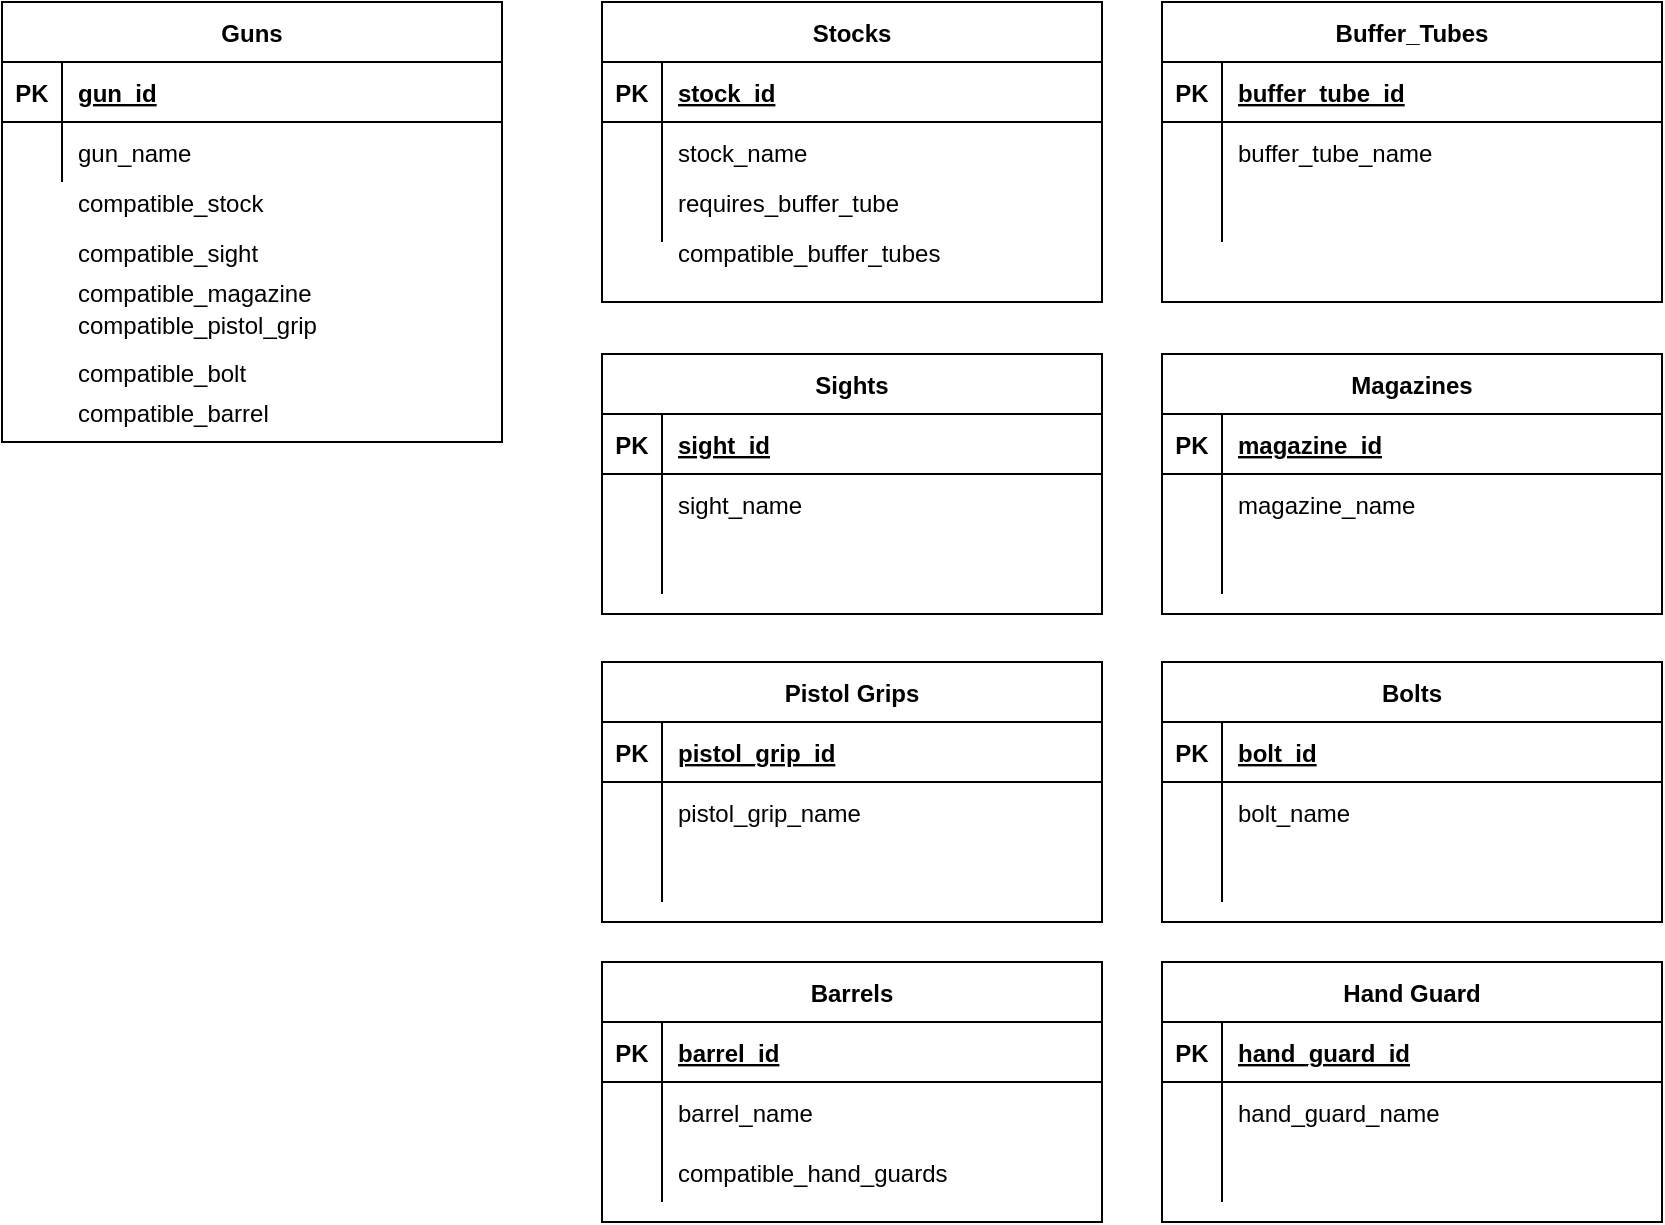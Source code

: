 <mxfile version="14.7.6" type="device"><diagram id="R2lEEEUBdFMjLlhIrx00" name="Page-1"><mxGraphModel dx="1422" dy="780" grid="1" gridSize="10" guides="1" tooltips="1" connect="1" arrows="1" fold="1" page="1" pageScale="1" pageWidth="850" pageHeight="1100" math="0" shadow="0" extFonts="Permanent Marker^https://fonts.googleapis.com/css?family=Permanent+Marker"><root><mxCell id="0"/><mxCell id="1" parent="0"/><mxCell id="C-vyLk0tnHw3VtMMgP7b-2" value="Stocks" style="shape=table;startSize=30;container=1;collapsible=1;childLayout=tableLayout;fixedRows=1;rowLines=0;fontStyle=1;align=center;resizeLast=1;" parent="1" vertex="1"><mxGeometry x="330" y="30" width="250" height="150" as="geometry"/></mxCell><mxCell id="C-vyLk0tnHw3VtMMgP7b-3" value="" style="shape=partialRectangle;collapsible=0;dropTarget=0;pointerEvents=0;fillColor=none;points=[[0,0.5],[1,0.5]];portConstraint=eastwest;top=0;left=0;right=0;bottom=1;" parent="C-vyLk0tnHw3VtMMgP7b-2" vertex="1"><mxGeometry y="30" width="250" height="30" as="geometry"/></mxCell><mxCell id="C-vyLk0tnHw3VtMMgP7b-4" value="PK" style="shape=partialRectangle;overflow=hidden;connectable=0;fillColor=none;top=0;left=0;bottom=0;right=0;fontStyle=1;" parent="C-vyLk0tnHw3VtMMgP7b-3" vertex="1"><mxGeometry width="30" height="30" as="geometry"/></mxCell><mxCell id="C-vyLk0tnHw3VtMMgP7b-5" value="stock_id" style="shape=partialRectangle;overflow=hidden;connectable=0;fillColor=none;top=0;left=0;bottom=0;right=0;align=left;spacingLeft=6;fontStyle=5;" parent="C-vyLk0tnHw3VtMMgP7b-3" vertex="1"><mxGeometry x="30" width="220" height="30" as="geometry"/></mxCell><mxCell id="C-vyLk0tnHw3VtMMgP7b-6" value="" style="shape=partialRectangle;collapsible=0;dropTarget=0;pointerEvents=0;fillColor=none;points=[[0,0.5],[1,0.5]];portConstraint=eastwest;top=0;left=0;right=0;bottom=0;" parent="C-vyLk0tnHw3VtMMgP7b-2" vertex="1"><mxGeometry y="60" width="250" height="30" as="geometry"/></mxCell><mxCell id="C-vyLk0tnHw3VtMMgP7b-7" value="" style="shape=partialRectangle;overflow=hidden;connectable=0;fillColor=none;top=0;left=0;bottom=0;right=0;" parent="C-vyLk0tnHw3VtMMgP7b-6" vertex="1"><mxGeometry width="30" height="30" as="geometry"/></mxCell><mxCell id="C-vyLk0tnHw3VtMMgP7b-8" value="" style="shape=partialRectangle;overflow=hidden;connectable=0;fillColor=none;top=0;left=0;bottom=0;right=0;align=left;spacingLeft=6;" parent="C-vyLk0tnHw3VtMMgP7b-6" vertex="1"><mxGeometry x="30" width="220" height="30" as="geometry"/></mxCell><mxCell id="C-vyLk0tnHw3VtMMgP7b-9" value="" style="shape=partialRectangle;collapsible=0;dropTarget=0;pointerEvents=0;fillColor=none;points=[[0,0.5],[1,0.5]];portConstraint=eastwest;top=0;left=0;right=0;bottom=0;" parent="C-vyLk0tnHw3VtMMgP7b-2" vertex="1"><mxGeometry y="90" width="250" height="30" as="geometry"/></mxCell><mxCell id="C-vyLk0tnHw3VtMMgP7b-10" value="" style="shape=partialRectangle;overflow=hidden;connectable=0;fillColor=none;top=0;left=0;bottom=0;right=0;" parent="C-vyLk0tnHw3VtMMgP7b-9" vertex="1"><mxGeometry width="30" height="30" as="geometry"/></mxCell><mxCell id="C-vyLk0tnHw3VtMMgP7b-11" value="" style="shape=partialRectangle;overflow=hidden;connectable=0;fillColor=none;top=0;left=0;bottom=0;right=0;align=left;spacingLeft=6;" parent="C-vyLk0tnHw3VtMMgP7b-9" vertex="1"><mxGeometry x="30" width="220" height="30" as="geometry"/></mxCell><mxCell id="C-vyLk0tnHw3VtMMgP7b-13" value="Sights" style="shape=table;startSize=30;container=1;collapsible=1;childLayout=tableLayout;fixedRows=1;rowLines=0;fontStyle=1;align=center;resizeLast=1;" parent="1" vertex="1"><mxGeometry x="330" y="206" width="250" height="130" as="geometry"/></mxCell><mxCell id="C-vyLk0tnHw3VtMMgP7b-14" value="" style="shape=partialRectangle;collapsible=0;dropTarget=0;pointerEvents=0;fillColor=none;points=[[0,0.5],[1,0.5]];portConstraint=eastwest;top=0;left=0;right=0;bottom=1;" parent="C-vyLk0tnHw3VtMMgP7b-13" vertex="1"><mxGeometry y="30" width="250" height="30" as="geometry"/></mxCell><mxCell id="C-vyLk0tnHw3VtMMgP7b-15" value="PK" style="shape=partialRectangle;overflow=hidden;connectable=0;fillColor=none;top=0;left=0;bottom=0;right=0;fontStyle=1;" parent="C-vyLk0tnHw3VtMMgP7b-14" vertex="1"><mxGeometry width="30" height="30" as="geometry"/></mxCell><mxCell id="C-vyLk0tnHw3VtMMgP7b-16" value="sight_id" style="shape=partialRectangle;overflow=hidden;connectable=0;fillColor=none;top=0;left=0;bottom=0;right=0;align=left;spacingLeft=6;fontStyle=5;" parent="C-vyLk0tnHw3VtMMgP7b-14" vertex="1"><mxGeometry x="30" width="220" height="30" as="geometry"/></mxCell><mxCell id="C-vyLk0tnHw3VtMMgP7b-17" value="" style="shape=partialRectangle;collapsible=0;dropTarget=0;pointerEvents=0;fillColor=none;points=[[0,0.5],[1,0.5]];portConstraint=eastwest;top=0;left=0;right=0;bottom=0;" parent="C-vyLk0tnHw3VtMMgP7b-13" vertex="1"><mxGeometry y="60" width="250" height="30" as="geometry"/></mxCell><mxCell id="C-vyLk0tnHw3VtMMgP7b-18" value="" style="shape=partialRectangle;overflow=hidden;connectable=0;fillColor=none;top=0;left=0;bottom=0;right=0;" parent="C-vyLk0tnHw3VtMMgP7b-17" vertex="1"><mxGeometry width="30" height="30" as="geometry"/></mxCell><mxCell id="C-vyLk0tnHw3VtMMgP7b-19" value="sight_name" style="shape=partialRectangle;overflow=hidden;connectable=0;fillColor=none;top=0;left=0;bottom=0;right=0;align=left;spacingLeft=6;" parent="C-vyLk0tnHw3VtMMgP7b-17" vertex="1"><mxGeometry x="30" width="220" height="30" as="geometry"/></mxCell><mxCell id="C-vyLk0tnHw3VtMMgP7b-20" value="" style="shape=partialRectangle;collapsible=0;dropTarget=0;pointerEvents=0;fillColor=none;points=[[0,0.5],[1,0.5]];portConstraint=eastwest;top=0;left=0;right=0;bottom=0;" parent="C-vyLk0tnHw3VtMMgP7b-13" vertex="1"><mxGeometry y="90" width="250" height="30" as="geometry"/></mxCell><mxCell id="C-vyLk0tnHw3VtMMgP7b-21" value="" style="shape=partialRectangle;overflow=hidden;connectable=0;fillColor=none;top=0;left=0;bottom=0;right=0;" parent="C-vyLk0tnHw3VtMMgP7b-20" vertex="1"><mxGeometry width="30" height="30" as="geometry"/></mxCell><mxCell id="C-vyLk0tnHw3VtMMgP7b-22" value="" style="shape=partialRectangle;overflow=hidden;connectable=0;fillColor=none;top=0;left=0;bottom=0;right=0;align=left;spacingLeft=6;" parent="C-vyLk0tnHw3VtMMgP7b-20" vertex="1"><mxGeometry x="30" width="220" height="30" as="geometry"/></mxCell><mxCell id="C-vyLk0tnHw3VtMMgP7b-23" value="Guns" style="shape=table;startSize=30;container=1;collapsible=1;childLayout=tableLayout;fixedRows=1;rowLines=0;fontStyle=1;align=center;resizeLast=1;" parent="1" vertex="1"><mxGeometry x="30" y="30" width="250" height="220" as="geometry"/></mxCell><mxCell id="C-vyLk0tnHw3VtMMgP7b-24" value="" style="shape=partialRectangle;collapsible=0;dropTarget=0;pointerEvents=0;fillColor=none;points=[[0,0.5],[1,0.5]];portConstraint=eastwest;top=0;left=0;right=0;bottom=1;" parent="C-vyLk0tnHw3VtMMgP7b-23" vertex="1"><mxGeometry y="30" width="250" height="30" as="geometry"/></mxCell><mxCell id="C-vyLk0tnHw3VtMMgP7b-25" value="PK" style="shape=partialRectangle;overflow=hidden;connectable=0;fillColor=none;top=0;left=0;bottom=0;right=0;fontStyle=1;" parent="C-vyLk0tnHw3VtMMgP7b-24" vertex="1"><mxGeometry width="30" height="30" as="geometry"/></mxCell><mxCell id="C-vyLk0tnHw3VtMMgP7b-26" value="gun_id" style="shape=partialRectangle;overflow=hidden;connectable=0;fillColor=none;top=0;left=0;bottom=0;right=0;align=left;spacingLeft=6;fontStyle=5;" parent="C-vyLk0tnHw3VtMMgP7b-24" vertex="1"><mxGeometry x="30" width="220" height="30" as="geometry"/></mxCell><mxCell id="C-vyLk0tnHw3VtMMgP7b-27" value="" style="shape=partialRectangle;collapsible=0;dropTarget=0;pointerEvents=0;fillColor=none;points=[[0,0.5],[1,0.5]];portConstraint=eastwest;top=0;left=0;right=0;bottom=0;" parent="C-vyLk0tnHw3VtMMgP7b-23" vertex="1"><mxGeometry y="60" width="250" height="30" as="geometry"/></mxCell><mxCell id="C-vyLk0tnHw3VtMMgP7b-28" value="" style="shape=partialRectangle;overflow=hidden;connectable=0;fillColor=none;top=0;left=0;bottom=0;right=0;" parent="C-vyLk0tnHw3VtMMgP7b-27" vertex="1"><mxGeometry width="30" height="30" as="geometry"/></mxCell><mxCell id="C-vyLk0tnHw3VtMMgP7b-29" value="gun_name" style="shape=partialRectangle;overflow=hidden;connectable=0;fillColor=none;top=0;left=0;bottom=0;right=0;align=left;spacingLeft=6;" parent="C-vyLk0tnHw3VtMMgP7b-27" vertex="1"><mxGeometry x="30" width="220" height="30" as="geometry"/></mxCell><mxCell id="FazboeLkRsjBDh3urS_g-1" value="compatible_stock" style="shape=partialRectangle;overflow=hidden;connectable=0;fillColor=none;top=0;left=0;bottom=0;right=0;align=left;spacingLeft=6;" vertex="1" parent="1"><mxGeometry x="60" y="115" width="220" height="30" as="geometry"/></mxCell><mxCell id="FazboeLkRsjBDh3urS_g-9" value="compatible_sight" style="shape=partialRectangle;overflow=hidden;connectable=0;fillColor=none;top=0;left=0;bottom=0;right=0;align=left;spacingLeft=6;" vertex="1" parent="1"><mxGeometry x="60" y="140" width="220" height="30" as="geometry"/></mxCell><mxCell id="FazboeLkRsjBDh3urS_g-10" value="compatible_magazine" style="shape=partialRectangle;overflow=hidden;connectable=0;fillColor=none;top=0;left=0;bottom=0;right=0;align=left;spacingLeft=6;" vertex="1" parent="1"><mxGeometry x="60" y="160" width="220" height="30" as="geometry"/></mxCell><mxCell id="FazboeLkRsjBDh3urS_g-12" value="compatible_pistol_grip" style="shape=partialRectangle;overflow=hidden;connectable=0;fillColor=none;top=0;left=0;bottom=0;right=0;align=left;spacingLeft=6;" vertex="1" parent="1"><mxGeometry x="60" y="176" width="220" height="30" as="geometry"/></mxCell><mxCell id="FazboeLkRsjBDh3urS_g-13" value="compatible_bolt" style="shape=partialRectangle;overflow=hidden;connectable=0;fillColor=none;top=0;left=0;bottom=0;right=0;align=left;spacingLeft=6;" vertex="1" parent="1"><mxGeometry x="60" y="200" width="220" height="30" as="geometry"/></mxCell><mxCell id="FazboeLkRsjBDh3urS_g-14" value="compatible_barrel" style="shape=partialRectangle;overflow=hidden;connectable=0;fillColor=none;top=0;left=0;bottom=0;right=0;align=left;spacingLeft=6;" vertex="1" parent="1"><mxGeometry x="60" y="220" width="220" height="30" as="geometry"/></mxCell><mxCell id="FazboeLkRsjBDh3urS_g-18" value="stock_name" style="shape=partialRectangle;overflow=hidden;connectable=0;fillColor=none;top=0;left=0;bottom=0;right=0;align=left;spacingLeft=6;" vertex="1" parent="1"><mxGeometry x="360" y="90" width="220" height="30" as="geometry"/></mxCell><mxCell id="FazboeLkRsjBDh3urS_g-19" value="requires_buffer_tube" style="shape=partialRectangle;overflow=hidden;connectable=0;fillColor=none;top=0;left=0;bottom=0;right=0;align=left;spacingLeft=6;" vertex="1" parent="1"><mxGeometry x="360" y="115" width="220" height="30" as="geometry"/></mxCell><mxCell id="FazboeLkRsjBDh3urS_g-21" value="Buffer_Tubes" style="shape=table;startSize=30;container=1;collapsible=1;childLayout=tableLayout;fixedRows=1;rowLines=0;fontStyle=1;align=center;resizeLast=1;" vertex="1" parent="1"><mxGeometry x="610" y="30" width="250" height="150" as="geometry"/></mxCell><mxCell id="FazboeLkRsjBDh3urS_g-22" value="" style="shape=partialRectangle;collapsible=0;dropTarget=0;pointerEvents=0;fillColor=none;points=[[0,0.5],[1,0.5]];portConstraint=eastwest;top=0;left=0;right=0;bottom=1;" vertex="1" parent="FazboeLkRsjBDh3urS_g-21"><mxGeometry y="30" width="250" height="30" as="geometry"/></mxCell><mxCell id="FazboeLkRsjBDh3urS_g-23" value="PK" style="shape=partialRectangle;overflow=hidden;connectable=0;fillColor=none;top=0;left=0;bottom=0;right=0;fontStyle=1;" vertex="1" parent="FazboeLkRsjBDh3urS_g-22"><mxGeometry width="30" height="30" as="geometry"/></mxCell><mxCell id="FazboeLkRsjBDh3urS_g-24" value="buffer_tube_id" style="shape=partialRectangle;overflow=hidden;connectable=0;fillColor=none;top=0;left=0;bottom=0;right=0;align=left;spacingLeft=6;fontStyle=5;" vertex="1" parent="FazboeLkRsjBDh3urS_g-22"><mxGeometry x="30" width="220" height="30" as="geometry"/></mxCell><mxCell id="FazboeLkRsjBDh3urS_g-25" value="" style="shape=partialRectangle;collapsible=0;dropTarget=0;pointerEvents=0;fillColor=none;points=[[0,0.5],[1,0.5]];portConstraint=eastwest;top=0;left=0;right=0;bottom=0;" vertex="1" parent="FazboeLkRsjBDh3urS_g-21"><mxGeometry y="60" width="250" height="30" as="geometry"/></mxCell><mxCell id="FazboeLkRsjBDh3urS_g-26" value="" style="shape=partialRectangle;overflow=hidden;connectable=0;fillColor=none;top=0;left=0;bottom=0;right=0;" vertex="1" parent="FazboeLkRsjBDh3urS_g-25"><mxGeometry width="30" height="30" as="geometry"/></mxCell><mxCell id="FazboeLkRsjBDh3urS_g-27" value="" style="shape=partialRectangle;overflow=hidden;connectable=0;fillColor=none;top=0;left=0;bottom=0;right=0;align=left;spacingLeft=6;" vertex="1" parent="FazboeLkRsjBDh3urS_g-25"><mxGeometry x="30" width="220" height="30" as="geometry"/></mxCell><mxCell id="FazboeLkRsjBDh3urS_g-28" value="" style="shape=partialRectangle;collapsible=0;dropTarget=0;pointerEvents=0;fillColor=none;points=[[0,0.5],[1,0.5]];portConstraint=eastwest;top=0;left=0;right=0;bottom=0;" vertex="1" parent="FazboeLkRsjBDh3urS_g-21"><mxGeometry y="90" width="250" height="30" as="geometry"/></mxCell><mxCell id="FazboeLkRsjBDh3urS_g-29" value="" style="shape=partialRectangle;overflow=hidden;connectable=0;fillColor=none;top=0;left=0;bottom=0;right=0;" vertex="1" parent="FazboeLkRsjBDh3urS_g-28"><mxGeometry width="30" height="30" as="geometry"/></mxCell><mxCell id="FazboeLkRsjBDh3urS_g-30" value="" style="shape=partialRectangle;overflow=hidden;connectable=0;fillColor=none;top=0;left=0;bottom=0;right=0;align=left;spacingLeft=6;" vertex="1" parent="FazboeLkRsjBDh3urS_g-28"><mxGeometry x="30" width="220" height="30" as="geometry"/></mxCell><mxCell id="FazboeLkRsjBDh3urS_g-31" value="buffer_tube_name" style="shape=partialRectangle;overflow=hidden;connectable=0;fillColor=none;top=0;left=0;bottom=0;right=0;align=left;spacingLeft=6;" vertex="1" parent="1"><mxGeometry x="640" y="90" width="220" height="30" as="geometry"/></mxCell><mxCell id="FazboeLkRsjBDh3urS_g-32" value="Magazines" style="shape=table;startSize=30;container=1;collapsible=1;childLayout=tableLayout;fixedRows=1;rowLines=0;fontStyle=1;align=center;resizeLast=1;" vertex="1" parent="1"><mxGeometry x="610" y="206" width="250" height="130" as="geometry"/></mxCell><mxCell id="FazboeLkRsjBDh3urS_g-33" value="" style="shape=partialRectangle;collapsible=0;dropTarget=0;pointerEvents=0;fillColor=none;points=[[0,0.5],[1,0.5]];portConstraint=eastwest;top=0;left=0;right=0;bottom=1;" vertex="1" parent="FazboeLkRsjBDh3urS_g-32"><mxGeometry y="30" width="250" height="30" as="geometry"/></mxCell><mxCell id="FazboeLkRsjBDh3urS_g-34" value="PK" style="shape=partialRectangle;overflow=hidden;connectable=0;fillColor=none;top=0;left=0;bottom=0;right=0;fontStyle=1;" vertex="1" parent="FazboeLkRsjBDh3urS_g-33"><mxGeometry width="30" height="30" as="geometry"/></mxCell><mxCell id="FazboeLkRsjBDh3urS_g-35" value="magazine_id" style="shape=partialRectangle;overflow=hidden;connectable=0;fillColor=none;top=0;left=0;bottom=0;right=0;align=left;spacingLeft=6;fontStyle=5;" vertex="1" parent="FazboeLkRsjBDh3urS_g-33"><mxGeometry x="30" width="220" height="30" as="geometry"/></mxCell><mxCell id="FazboeLkRsjBDh3urS_g-36" value="" style="shape=partialRectangle;collapsible=0;dropTarget=0;pointerEvents=0;fillColor=none;points=[[0,0.5],[1,0.5]];portConstraint=eastwest;top=0;left=0;right=0;bottom=0;" vertex="1" parent="FazboeLkRsjBDh3urS_g-32"><mxGeometry y="60" width="250" height="30" as="geometry"/></mxCell><mxCell id="FazboeLkRsjBDh3urS_g-37" value="" style="shape=partialRectangle;overflow=hidden;connectable=0;fillColor=none;top=0;left=0;bottom=0;right=0;" vertex="1" parent="FazboeLkRsjBDh3urS_g-36"><mxGeometry width="30" height="30" as="geometry"/></mxCell><mxCell id="FazboeLkRsjBDh3urS_g-38" value="magazine_name" style="shape=partialRectangle;overflow=hidden;connectable=0;fillColor=none;top=0;left=0;bottom=0;right=0;align=left;spacingLeft=6;" vertex="1" parent="FazboeLkRsjBDh3urS_g-36"><mxGeometry x="30" width="220" height="30" as="geometry"/></mxCell><mxCell id="FazboeLkRsjBDh3urS_g-39" value="" style="shape=partialRectangle;collapsible=0;dropTarget=0;pointerEvents=0;fillColor=none;points=[[0,0.5],[1,0.5]];portConstraint=eastwest;top=0;left=0;right=0;bottom=0;" vertex="1" parent="FazboeLkRsjBDh3urS_g-32"><mxGeometry y="90" width="250" height="30" as="geometry"/></mxCell><mxCell id="FazboeLkRsjBDh3urS_g-40" value="" style="shape=partialRectangle;overflow=hidden;connectable=0;fillColor=none;top=0;left=0;bottom=0;right=0;" vertex="1" parent="FazboeLkRsjBDh3urS_g-39"><mxGeometry width="30" height="30" as="geometry"/></mxCell><mxCell id="FazboeLkRsjBDh3urS_g-41" value="" style="shape=partialRectangle;overflow=hidden;connectable=0;fillColor=none;top=0;left=0;bottom=0;right=0;align=left;spacingLeft=6;" vertex="1" parent="FazboeLkRsjBDh3urS_g-39"><mxGeometry x="30" width="220" height="30" as="geometry"/></mxCell><mxCell id="FazboeLkRsjBDh3urS_g-42" value="Pistol Grips" style="shape=table;startSize=30;container=1;collapsible=1;childLayout=tableLayout;fixedRows=1;rowLines=0;fontStyle=1;align=center;resizeLast=1;" vertex="1" parent="1"><mxGeometry x="330" y="360" width="250" height="130" as="geometry"/></mxCell><mxCell id="FazboeLkRsjBDh3urS_g-43" value="" style="shape=partialRectangle;collapsible=0;dropTarget=0;pointerEvents=0;fillColor=none;points=[[0,0.5],[1,0.5]];portConstraint=eastwest;top=0;left=0;right=0;bottom=1;" vertex="1" parent="FazboeLkRsjBDh3urS_g-42"><mxGeometry y="30" width="250" height="30" as="geometry"/></mxCell><mxCell id="FazboeLkRsjBDh3urS_g-44" value="PK" style="shape=partialRectangle;overflow=hidden;connectable=0;fillColor=none;top=0;left=0;bottom=0;right=0;fontStyle=1;" vertex="1" parent="FazboeLkRsjBDh3urS_g-43"><mxGeometry width="30" height="30" as="geometry"/></mxCell><mxCell id="FazboeLkRsjBDh3urS_g-45" value="pistol_grip_id" style="shape=partialRectangle;overflow=hidden;connectable=0;fillColor=none;top=0;left=0;bottom=0;right=0;align=left;spacingLeft=6;fontStyle=5;" vertex="1" parent="FazboeLkRsjBDh3urS_g-43"><mxGeometry x="30" width="220" height="30" as="geometry"/></mxCell><mxCell id="FazboeLkRsjBDh3urS_g-46" value="" style="shape=partialRectangle;collapsible=0;dropTarget=0;pointerEvents=0;fillColor=none;points=[[0,0.5],[1,0.5]];portConstraint=eastwest;top=0;left=0;right=0;bottom=0;" vertex="1" parent="FazboeLkRsjBDh3urS_g-42"><mxGeometry y="60" width="250" height="30" as="geometry"/></mxCell><mxCell id="FazboeLkRsjBDh3urS_g-47" value="" style="shape=partialRectangle;overflow=hidden;connectable=0;fillColor=none;top=0;left=0;bottom=0;right=0;" vertex="1" parent="FazboeLkRsjBDh3urS_g-46"><mxGeometry width="30" height="30" as="geometry"/></mxCell><mxCell id="FazboeLkRsjBDh3urS_g-48" value="pistol_grip_name" style="shape=partialRectangle;overflow=hidden;connectable=0;fillColor=none;top=0;left=0;bottom=0;right=0;align=left;spacingLeft=6;" vertex="1" parent="FazboeLkRsjBDh3urS_g-46"><mxGeometry x="30" width="220" height="30" as="geometry"/></mxCell><mxCell id="FazboeLkRsjBDh3urS_g-49" value="" style="shape=partialRectangle;collapsible=0;dropTarget=0;pointerEvents=0;fillColor=none;points=[[0,0.5],[1,0.5]];portConstraint=eastwest;top=0;left=0;right=0;bottom=0;" vertex="1" parent="FazboeLkRsjBDh3urS_g-42"><mxGeometry y="90" width="250" height="30" as="geometry"/></mxCell><mxCell id="FazboeLkRsjBDh3urS_g-50" value="" style="shape=partialRectangle;overflow=hidden;connectable=0;fillColor=none;top=0;left=0;bottom=0;right=0;" vertex="1" parent="FazboeLkRsjBDh3urS_g-49"><mxGeometry width="30" height="30" as="geometry"/></mxCell><mxCell id="FazboeLkRsjBDh3urS_g-51" value="" style="shape=partialRectangle;overflow=hidden;connectable=0;fillColor=none;top=0;left=0;bottom=0;right=0;align=left;spacingLeft=6;" vertex="1" parent="FazboeLkRsjBDh3urS_g-49"><mxGeometry x="30" width="220" height="30" as="geometry"/></mxCell><mxCell id="FazboeLkRsjBDh3urS_g-52" value="Bolts" style="shape=table;startSize=30;container=1;collapsible=1;childLayout=tableLayout;fixedRows=1;rowLines=0;fontStyle=1;align=center;resizeLast=1;" vertex="1" parent="1"><mxGeometry x="610" y="360" width="250" height="130" as="geometry"/></mxCell><mxCell id="FazboeLkRsjBDh3urS_g-53" value="" style="shape=partialRectangle;collapsible=0;dropTarget=0;pointerEvents=0;fillColor=none;points=[[0,0.5],[1,0.5]];portConstraint=eastwest;top=0;left=0;right=0;bottom=1;" vertex="1" parent="FazboeLkRsjBDh3urS_g-52"><mxGeometry y="30" width="250" height="30" as="geometry"/></mxCell><mxCell id="FazboeLkRsjBDh3urS_g-54" value="PK" style="shape=partialRectangle;overflow=hidden;connectable=0;fillColor=none;top=0;left=0;bottom=0;right=0;fontStyle=1;" vertex="1" parent="FazboeLkRsjBDh3urS_g-53"><mxGeometry width="30" height="30" as="geometry"/></mxCell><mxCell id="FazboeLkRsjBDh3urS_g-55" value="bolt_id" style="shape=partialRectangle;overflow=hidden;connectable=0;fillColor=none;top=0;left=0;bottom=0;right=0;align=left;spacingLeft=6;fontStyle=5;" vertex="1" parent="FazboeLkRsjBDh3urS_g-53"><mxGeometry x="30" width="220" height="30" as="geometry"/></mxCell><mxCell id="FazboeLkRsjBDh3urS_g-56" value="" style="shape=partialRectangle;collapsible=0;dropTarget=0;pointerEvents=0;fillColor=none;points=[[0,0.5],[1,0.5]];portConstraint=eastwest;top=0;left=0;right=0;bottom=0;" vertex="1" parent="FazboeLkRsjBDh3urS_g-52"><mxGeometry y="60" width="250" height="30" as="geometry"/></mxCell><mxCell id="FazboeLkRsjBDh3urS_g-57" value="" style="shape=partialRectangle;overflow=hidden;connectable=0;fillColor=none;top=0;left=0;bottom=0;right=0;" vertex="1" parent="FazboeLkRsjBDh3urS_g-56"><mxGeometry width="30" height="30" as="geometry"/></mxCell><mxCell id="FazboeLkRsjBDh3urS_g-58" value="bolt_name" style="shape=partialRectangle;overflow=hidden;connectable=0;fillColor=none;top=0;left=0;bottom=0;right=0;align=left;spacingLeft=6;" vertex="1" parent="FazboeLkRsjBDh3urS_g-56"><mxGeometry x="30" width="220" height="30" as="geometry"/></mxCell><mxCell id="FazboeLkRsjBDh3urS_g-59" value="" style="shape=partialRectangle;collapsible=0;dropTarget=0;pointerEvents=0;fillColor=none;points=[[0,0.5],[1,0.5]];portConstraint=eastwest;top=0;left=0;right=0;bottom=0;" vertex="1" parent="FazboeLkRsjBDh3urS_g-52"><mxGeometry y="90" width="250" height="30" as="geometry"/></mxCell><mxCell id="FazboeLkRsjBDh3urS_g-60" value="" style="shape=partialRectangle;overflow=hidden;connectable=0;fillColor=none;top=0;left=0;bottom=0;right=0;" vertex="1" parent="FazboeLkRsjBDh3urS_g-59"><mxGeometry width="30" height="30" as="geometry"/></mxCell><mxCell id="FazboeLkRsjBDh3urS_g-61" value="" style="shape=partialRectangle;overflow=hidden;connectable=0;fillColor=none;top=0;left=0;bottom=0;right=0;align=left;spacingLeft=6;" vertex="1" parent="FazboeLkRsjBDh3urS_g-59"><mxGeometry x="30" width="220" height="30" as="geometry"/></mxCell><mxCell id="FazboeLkRsjBDh3urS_g-62" value="Barrels" style="shape=table;startSize=30;container=1;collapsible=1;childLayout=tableLayout;fixedRows=1;rowLines=0;fontStyle=1;align=center;resizeLast=1;" vertex="1" parent="1"><mxGeometry x="330" y="510" width="250" height="130" as="geometry"/></mxCell><mxCell id="FazboeLkRsjBDh3urS_g-63" value="" style="shape=partialRectangle;collapsible=0;dropTarget=0;pointerEvents=0;fillColor=none;points=[[0,0.5],[1,0.5]];portConstraint=eastwest;top=0;left=0;right=0;bottom=1;" vertex="1" parent="FazboeLkRsjBDh3urS_g-62"><mxGeometry y="30" width="250" height="30" as="geometry"/></mxCell><mxCell id="FazboeLkRsjBDh3urS_g-64" value="PK" style="shape=partialRectangle;overflow=hidden;connectable=0;fillColor=none;top=0;left=0;bottom=0;right=0;fontStyle=1;" vertex="1" parent="FazboeLkRsjBDh3urS_g-63"><mxGeometry width="30" height="30" as="geometry"/></mxCell><mxCell id="FazboeLkRsjBDh3urS_g-65" value="barrel_id" style="shape=partialRectangle;overflow=hidden;connectable=0;fillColor=none;top=0;left=0;bottom=0;right=0;align=left;spacingLeft=6;fontStyle=5;" vertex="1" parent="FazboeLkRsjBDh3urS_g-63"><mxGeometry x="30" width="220" height="30" as="geometry"/></mxCell><mxCell id="FazboeLkRsjBDh3urS_g-66" value="" style="shape=partialRectangle;collapsible=0;dropTarget=0;pointerEvents=0;fillColor=none;points=[[0,0.5],[1,0.5]];portConstraint=eastwest;top=0;left=0;right=0;bottom=0;" vertex="1" parent="FazboeLkRsjBDh3urS_g-62"><mxGeometry y="60" width="250" height="30" as="geometry"/></mxCell><mxCell id="FazboeLkRsjBDh3urS_g-67" value="" style="shape=partialRectangle;overflow=hidden;connectable=0;fillColor=none;top=0;left=0;bottom=0;right=0;" vertex="1" parent="FazboeLkRsjBDh3urS_g-66"><mxGeometry width="30" height="30" as="geometry"/></mxCell><mxCell id="FazboeLkRsjBDh3urS_g-68" value="barrel_name" style="shape=partialRectangle;overflow=hidden;connectable=0;fillColor=none;top=0;left=0;bottom=0;right=0;align=left;spacingLeft=6;" vertex="1" parent="FazboeLkRsjBDh3urS_g-66"><mxGeometry x="30" width="220" height="30" as="geometry"/></mxCell><mxCell id="FazboeLkRsjBDh3urS_g-69" value="" style="shape=partialRectangle;collapsible=0;dropTarget=0;pointerEvents=0;fillColor=none;points=[[0,0.5],[1,0.5]];portConstraint=eastwest;top=0;left=0;right=0;bottom=0;" vertex="1" parent="FazboeLkRsjBDh3urS_g-62"><mxGeometry y="90" width="250" height="30" as="geometry"/></mxCell><mxCell id="FazboeLkRsjBDh3urS_g-70" value="" style="shape=partialRectangle;overflow=hidden;connectable=0;fillColor=none;top=0;left=0;bottom=0;right=0;" vertex="1" parent="FazboeLkRsjBDh3urS_g-69"><mxGeometry width="30" height="30" as="geometry"/></mxCell><mxCell id="FazboeLkRsjBDh3urS_g-71" value="" style="shape=partialRectangle;overflow=hidden;connectable=0;fillColor=none;top=0;left=0;bottom=0;right=0;align=left;spacingLeft=6;" vertex="1" parent="FazboeLkRsjBDh3urS_g-69"><mxGeometry x="30" width="220" height="30" as="geometry"/></mxCell><mxCell id="FazboeLkRsjBDh3urS_g-72" value="Hand Guard" style="shape=table;startSize=30;container=1;collapsible=1;childLayout=tableLayout;fixedRows=1;rowLines=0;fontStyle=1;align=center;resizeLast=1;" vertex="1" parent="1"><mxGeometry x="610" y="510" width="250" height="130" as="geometry"/></mxCell><mxCell id="FazboeLkRsjBDh3urS_g-73" value="" style="shape=partialRectangle;collapsible=0;dropTarget=0;pointerEvents=0;fillColor=none;points=[[0,0.5],[1,0.5]];portConstraint=eastwest;top=0;left=0;right=0;bottom=1;" vertex="1" parent="FazboeLkRsjBDh3urS_g-72"><mxGeometry y="30" width="250" height="30" as="geometry"/></mxCell><mxCell id="FazboeLkRsjBDh3urS_g-74" value="PK" style="shape=partialRectangle;overflow=hidden;connectable=0;fillColor=none;top=0;left=0;bottom=0;right=0;fontStyle=1;" vertex="1" parent="FazboeLkRsjBDh3urS_g-73"><mxGeometry width="30" height="30" as="geometry"/></mxCell><mxCell id="FazboeLkRsjBDh3urS_g-75" value="hand_guard_id" style="shape=partialRectangle;overflow=hidden;connectable=0;fillColor=none;top=0;left=0;bottom=0;right=0;align=left;spacingLeft=6;fontStyle=5;" vertex="1" parent="FazboeLkRsjBDh3urS_g-73"><mxGeometry x="30" width="220" height="30" as="geometry"/></mxCell><mxCell id="FazboeLkRsjBDh3urS_g-76" value="" style="shape=partialRectangle;collapsible=0;dropTarget=0;pointerEvents=0;fillColor=none;points=[[0,0.5],[1,0.5]];portConstraint=eastwest;top=0;left=0;right=0;bottom=0;" vertex="1" parent="FazboeLkRsjBDh3urS_g-72"><mxGeometry y="60" width="250" height="30" as="geometry"/></mxCell><mxCell id="FazboeLkRsjBDh3urS_g-77" value="" style="shape=partialRectangle;overflow=hidden;connectable=0;fillColor=none;top=0;left=0;bottom=0;right=0;" vertex="1" parent="FazboeLkRsjBDh3urS_g-76"><mxGeometry width="30" height="30" as="geometry"/></mxCell><mxCell id="FazboeLkRsjBDh3urS_g-78" value="hand_guard_name" style="shape=partialRectangle;overflow=hidden;connectable=0;fillColor=none;top=0;left=0;bottom=0;right=0;align=left;spacingLeft=6;" vertex="1" parent="FazboeLkRsjBDh3urS_g-76"><mxGeometry x="30" width="220" height="30" as="geometry"/></mxCell><mxCell id="FazboeLkRsjBDh3urS_g-79" value="" style="shape=partialRectangle;collapsible=0;dropTarget=0;pointerEvents=0;fillColor=none;points=[[0,0.5],[1,0.5]];portConstraint=eastwest;top=0;left=0;right=0;bottom=0;" vertex="1" parent="FazboeLkRsjBDh3urS_g-72"><mxGeometry y="90" width="250" height="30" as="geometry"/></mxCell><mxCell id="FazboeLkRsjBDh3urS_g-80" value="" style="shape=partialRectangle;overflow=hidden;connectable=0;fillColor=none;top=0;left=0;bottom=0;right=0;" vertex="1" parent="FazboeLkRsjBDh3urS_g-79"><mxGeometry width="30" height="30" as="geometry"/></mxCell><mxCell id="FazboeLkRsjBDh3urS_g-81" value="" style="shape=partialRectangle;overflow=hidden;connectable=0;fillColor=none;top=0;left=0;bottom=0;right=0;align=left;spacingLeft=6;" vertex="1" parent="FazboeLkRsjBDh3urS_g-79"><mxGeometry x="30" width="220" height="30" as="geometry"/></mxCell><mxCell id="FazboeLkRsjBDh3urS_g-82" value="compatible_buffer_tubes" style="shape=partialRectangle;overflow=hidden;connectable=0;fillColor=none;top=0;left=0;bottom=0;right=0;align=left;spacingLeft=6;" vertex="1" parent="1"><mxGeometry x="360" y="140" width="220" height="30" as="geometry"/></mxCell><mxCell id="FazboeLkRsjBDh3urS_g-83" value="compatible_hand_guards" style="shape=partialRectangle;overflow=hidden;connectable=0;fillColor=none;top=0;left=0;bottom=0;right=0;align=left;spacingLeft=6;" vertex="1" parent="1"><mxGeometry x="360" y="600" width="220" height="30" as="geometry"/></mxCell></root></mxGraphModel></diagram></mxfile>